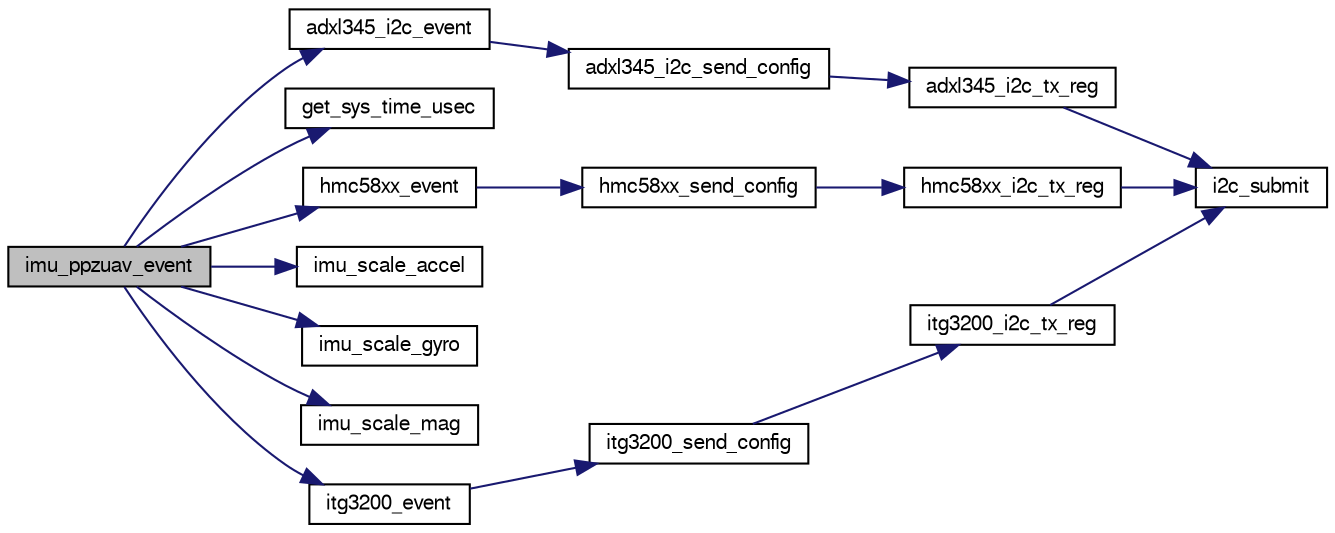 digraph "imu_ppzuav_event"
{
  edge [fontname="FreeSans",fontsize="10",labelfontname="FreeSans",labelfontsize="10"];
  node [fontname="FreeSans",fontsize="10",shape=record];
  rankdir="LR";
  Node1 [label="imu_ppzuav_event",height=0.2,width=0.4,color="black", fillcolor="grey75", style="filled", fontcolor="black"];
  Node1 -> Node2 [color="midnightblue",fontsize="10",style="solid",fontname="FreeSans"];
  Node2 [label="adxl345_i2c_event",height=0.2,width=0.4,color="black", fillcolor="white", style="filled",URL="$adxl345__i2c_8c.html#ad3a91ed9ff763d88416c0ed443960a3d"];
  Node2 -> Node3 [color="midnightblue",fontsize="10",style="solid",fontname="FreeSans"];
  Node3 [label="adxl345_i2c_send_config",height=0.2,width=0.4,color="black", fillcolor="white", style="filled",URL="$adxl345__i2c_8c.html#a521ef1cb737664a85721febc7f7f8284"];
  Node3 -> Node4 [color="midnightblue",fontsize="10",style="solid",fontname="FreeSans"];
  Node4 [label="adxl345_i2c_tx_reg",height=0.2,width=0.4,color="black", fillcolor="white", style="filled",URL="$adxl345__i2c_8c.html#a3a2e564f46dd67289f4098089a6de76b"];
  Node4 -> Node5 [color="midnightblue",fontsize="10",style="solid",fontname="FreeSans"];
  Node5 [label="i2c_submit",height=0.2,width=0.4,color="black", fillcolor="white", style="filled",URL="$group__i2c.html#ga4eed48e542a9c71b93372f5a38d7e367",tooltip="Submit a I2C transaction. "];
  Node1 -> Node6 [color="midnightblue",fontsize="10",style="solid",fontname="FreeSans"];
  Node6 [label="get_sys_time_usec",height=0.2,width=0.4,color="black", fillcolor="white", style="filled",URL="$chibios_2mcu__periph_2sys__time__arch_8c.html#a7ddfef1f78a56c6b4c4c536b5d670bfb",tooltip="Get the time in microseconds since startup. "];
  Node1 -> Node7 [color="midnightblue",fontsize="10",style="solid",fontname="FreeSans"];
  Node7 [label="hmc58xx_event",height=0.2,width=0.4,color="black", fillcolor="white", style="filled",URL="$hmc58xx_8c.html#a6514a605dad1e4bb5664bf885cca676b"];
  Node7 -> Node8 [color="midnightblue",fontsize="10",style="solid",fontname="FreeSans"];
  Node8 [label="hmc58xx_send_config",height=0.2,width=0.4,color="black", fillcolor="white", style="filled",URL="$hmc58xx_8c.html#a2eff0c407b139d17a73bf75a611c32cb",tooltip="Configuration function called once before normal use. "];
  Node8 -> Node9 [color="midnightblue",fontsize="10",style="solid",fontname="FreeSans"];
  Node9 [label="hmc58xx_i2c_tx_reg",height=0.2,width=0.4,color="black", fillcolor="white", style="filled",URL="$hmc58xx_8c.html#afadf91048494baf761fa6cf8fda062d9"];
  Node9 -> Node5 [color="midnightblue",fontsize="10",style="solid",fontname="FreeSans"];
  Node1 -> Node10 [color="midnightblue",fontsize="10",style="solid",fontname="FreeSans"];
  Node10 [label="imu_scale_accel",height=0.2,width=0.4,color="black", fillcolor="white", style="filled",URL="$ahrs__gx3_8c.html#a34a2e1e2b450191b8ab1e849239810b2"];
  Node1 -> Node11 [color="midnightblue",fontsize="10",style="solid",fontname="FreeSans"];
  Node11 [label="imu_scale_gyro",height=0.2,width=0.4,color="black", fillcolor="white", style="filled",URL="$ahrs__gx3_8c.html#a8d63b0a61c8ffe88dd15b40843b1ae1d"];
  Node1 -> Node12 [color="midnightblue",fontsize="10",style="solid",fontname="FreeSans"];
  Node12 [label="imu_scale_mag",height=0.2,width=0.4,color="black", fillcolor="white", style="filled",URL="$ahrs__gx3_8c.html#a6ca6c7f78fab9df37eb980d2b4d1b3a9"];
  Node1 -> Node13 [color="midnightblue",fontsize="10",style="solid",fontname="FreeSans"];
  Node13 [label="itg3200_event",height=0.2,width=0.4,color="black", fillcolor="white", style="filled",URL="$itg3200_8c.html#aaa9c768fbf93b62e8c6f74ebcc07cf45"];
  Node13 -> Node14 [color="midnightblue",fontsize="10",style="solid",fontname="FreeSans"];
  Node14 [label="itg3200_send_config",height=0.2,width=0.4,color="black", fillcolor="white", style="filled",URL="$itg3200_8c.html#afe8ddf75a27aa350a6270539e5fabd0c"];
  Node14 -> Node15 [color="midnightblue",fontsize="10",style="solid",fontname="FreeSans"];
  Node15 [label="itg3200_i2c_tx_reg",height=0.2,width=0.4,color="black", fillcolor="white", style="filled",URL="$itg3200_8c.html#a7b349504704c56277b218842850b117c"];
  Node15 -> Node5 [color="midnightblue",fontsize="10",style="solid",fontname="FreeSans"];
}
